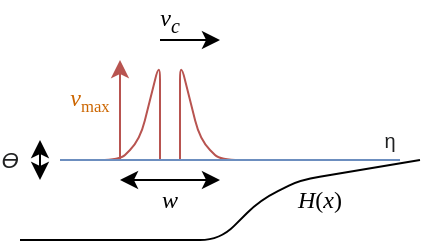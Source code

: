 <mxfile version="13.1.5" type="github"><diagram id="px0b0CVqDjKWluoXLDoX" name="Page-1"><mxGraphModel dx="256" dy="472" grid="1" gridSize="10" guides="1" tooltips="1" connect="1" arrows="1" fold="1" page="1" pageScale="1" pageWidth="850" pageHeight="1100" math="0" shadow="0"><root><mxCell id="0"/><mxCell id="1" parent="0"/><mxCell id="3YwRqDIosbMcHOJoXegI-2" value="" style="endArrow=none;html=1;" edge="1" parent="1"><mxGeometry width="50" height="50" relative="1" as="geometry"><mxPoint x="240" y="360" as="sourcePoint"/><mxPoint x="440" y="320" as="targetPoint"/><Array as="points"><mxPoint x="340" y="360"/><mxPoint x="360" y="340"/><mxPoint x="380" y="330"/></Array></mxGeometry></mxCell><mxCell id="3YwRqDIosbMcHOJoXegI-3" value="" style="endArrow=none;html=1;fillColor=#f8cecc;strokeColor=#b85450;" edge="1" parent="1"><mxGeometry width="50" height="50" relative="1" as="geometry"><mxPoint x="320" y="320" as="sourcePoint"/><mxPoint x="380" y="320" as="targetPoint"/><Array as="points"><mxPoint x="320" y="270"/><mxPoint x="330" y="310"/><mxPoint x="340" y="320"/></Array></mxGeometry></mxCell><mxCell id="3YwRqDIosbMcHOJoXegI-5" value="" style="endArrow=none;html=1;fillColor=#f8cecc;strokeColor=#b85450;" edge="1" parent="1"><mxGeometry width="50" height="50" relative="1" as="geometry"><mxPoint x="310" y="320" as="sourcePoint"/><mxPoint x="260" y="320" as="targetPoint"/><Array as="points"><mxPoint x="310" y="270"/><mxPoint x="300" y="310"/><mxPoint x="290" y="320"/></Array></mxGeometry></mxCell><mxCell id="3YwRqDIosbMcHOJoXegI-6" value="" style="endArrow=classic;html=1;" edge="1" parent="1"><mxGeometry width="50" height="50" relative="1" as="geometry"><mxPoint x="310" y="260" as="sourcePoint"/><mxPoint x="340" y="260" as="targetPoint"/><Array as="points"><mxPoint x="340" y="260"/></Array></mxGeometry></mxCell><mxCell id="3YwRqDIosbMcHOJoXegI-7" value="" style="endArrow=classic;startArrow=classic;html=1;" edge="1" parent="1"><mxGeometry width="50" height="50" relative="1" as="geometry"><mxPoint x="290" y="330" as="sourcePoint"/><mxPoint x="340" y="330" as="targetPoint"/></mxGeometry></mxCell><mxCell id="3YwRqDIosbMcHOJoXegI-9" value="w" style="text;html=1;strokeColor=none;fillColor=none;align=center;verticalAlign=middle;whiteSpace=wrap;rounded=0;fontFamily=Garamond;fontStyle=2" vertex="1" parent="1"><mxGeometry x="305" y="330" width="20" height="20" as="geometry"/></mxCell><mxCell id="3YwRqDIosbMcHOJoXegI-11" value="v&lt;sub&gt;c&lt;/sub&gt;" style="text;html=1;strokeColor=none;fillColor=none;align=center;verticalAlign=middle;whiteSpace=wrap;rounded=0;fontFamily=Garamond;fontStyle=2" vertex="1" parent="1"><mxGeometry x="305" y="240" width="20" height="20" as="geometry"/></mxCell><mxCell id="3YwRqDIosbMcHOJoXegI-12" value="" style="endArrow=classic;html=1;fontFamily=Garamond;fillColor=#f8cecc;strokeColor=#b85450;" edge="1" parent="1"><mxGeometry width="50" height="50" relative="1" as="geometry"><mxPoint x="290" y="320" as="sourcePoint"/><mxPoint x="290" y="270" as="targetPoint"/></mxGeometry></mxCell><mxCell id="3YwRqDIosbMcHOJoXegI-15" value="&lt;i&gt;v&lt;/i&gt;&lt;span style=&quot;font-size: 10px&quot;&gt;&lt;sub&gt;max&lt;/sub&gt;&lt;/span&gt;" style="text;html=1;align=center;verticalAlign=middle;whiteSpace=wrap;rounded=0;fontFamily=Garamond;fontColor=#CC6600;" vertex="1" parent="1"><mxGeometry x="260" y="280" width="30" height="20" as="geometry"/></mxCell><mxCell id="3YwRqDIosbMcHOJoXegI-18" value="" style="endArrow=classic;startArrow=classic;html=1;fontFamily=Garamond;fontColor=#CC6600;" edge="1" parent="1"><mxGeometry width="50" height="50" relative="1" as="geometry"><mxPoint x="250" y="330" as="sourcePoint"/><mxPoint x="250" y="310" as="targetPoint"/></mxGeometry></mxCell><mxCell id="3YwRqDIosbMcHOJoXegI-19" value="&lt;span style=&quot;color: rgb(32 , 33 , 34) ; font-family: sans-serif ; background-color: rgb(255 , 255 , 255)&quot;&gt;&lt;font style=&quot;font-size: 11px&quot;&gt;ϴ&lt;/font&gt;&lt;/span&gt;" style="text;html=1;strokeColor=none;fillColor=none;align=center;verticalAlign=middle;whiteSpace=wrap;rounded=0;fontFamily=Garamond;fontColor=#CC6600;fontStyle=2" vertex="1" parent="1"><mxGeometry x="230" y="310" width="10" height="20" as="geometry"/></mxCell><mxCell id="3YwRqDIosbMcHOJoXegI-20" value="" style="endArrow=none;html=1;fontFamily=Garamond;fontColor=#CC6600;fillColor=#dae8fc;strokeColor=#6c8ebf;" edge="1" parent="1"><mxGeometry width="50" height="50" relative="1" as="geometry"><mxPoint x="260" y="320" as="sourcePoint"/><mxPoint x="430" y="320" as="targetPoint"/></mxGeometry></mxCell><mxCell id="3YwRqDIosbMcHOJoXegI-21" value="&lt;i&gt;H&lt;/i&gt;(&lt;i&gt;x&lt;/i&gt;)" style="text;html=1;strokeColor=none;fillColor=none;align=center;verticalAlign=middle;whiteSpace=wrap;rounded=0;fontFamily=Garamond;" vertex="1" parent="1"><mxGeometry x="380" y="330" width="20" height="20" as="geometry"/></mxCell><mxCell id="3YwRqDIosbMcHOJoXegI-22" value="&lt;span style=&quot;color: rgb(32, 33, 34); font-family: sans-serif; font-size: 10px; background-color: rgb(255, 255, 255);&quot;&gt;η&lt;/span&gt;" style="text;html=1;strokeColor=none;fillColor=none;align=center;verticalAlign=middle;whiteSpace=wrap;rounded=0;fontFamily=Garamond;fontSize=10;" vertex="1" parent="1"><mxGeometry x="415" y="300" width="20" height="20" as="geometry"/></mxCell></root></mxGraphModel></diagram></mxfile>